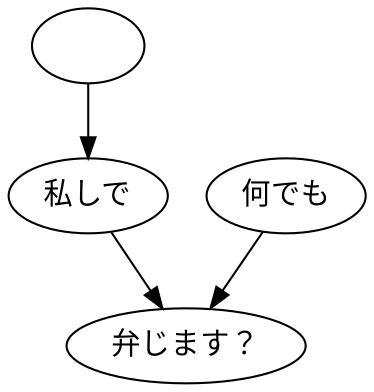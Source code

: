 digraph graph1885 {
	node0 [label="　"];
	node1 [label="私しで"];
	node2 [label="何でも"];
	node3 [label="弁じます？"];
	node0 -> node1;
	node1 -> node3;
	node2 -> node3;
}
